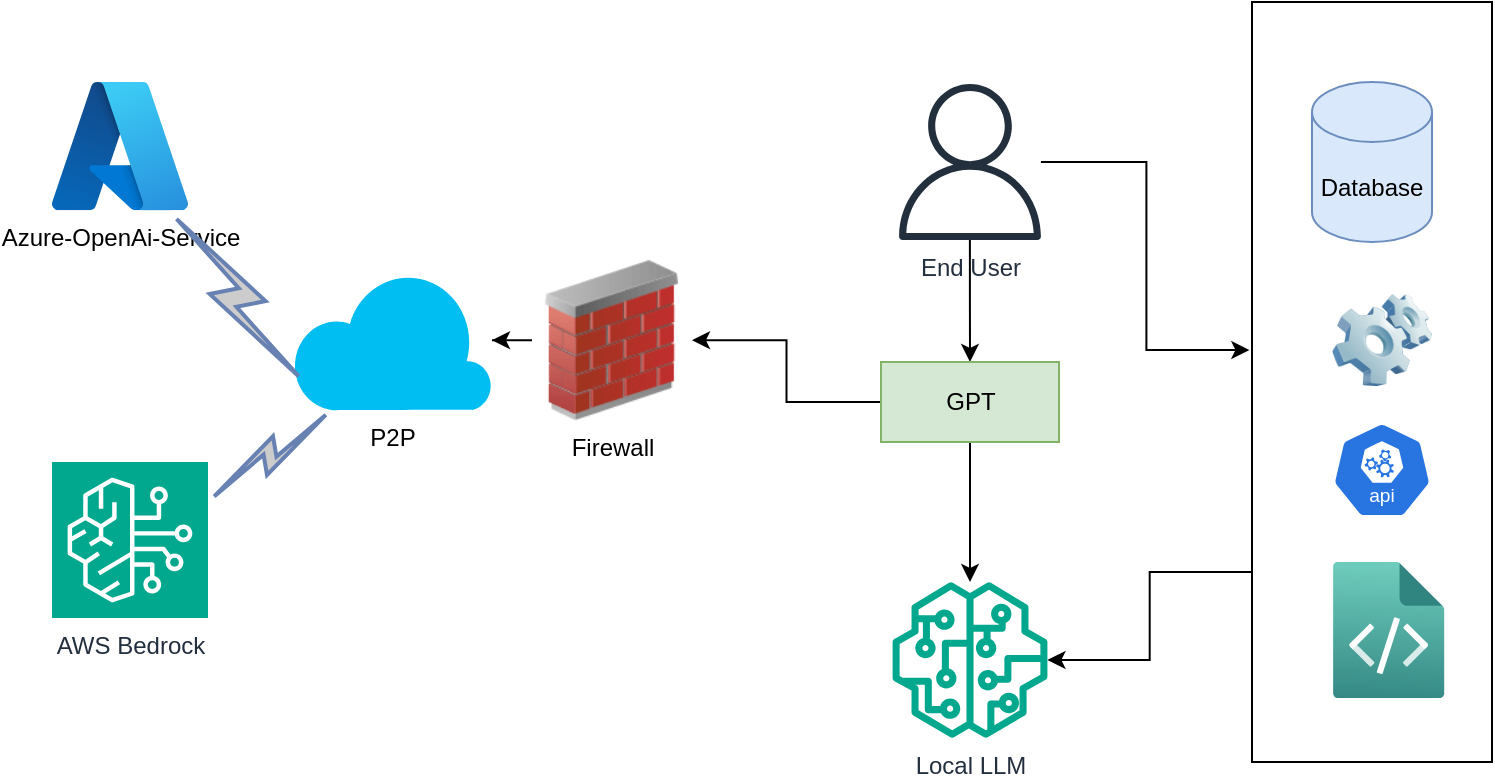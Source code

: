 <mxfile version="28.2.1">
  <diagram name="Page-1" id="LJ3VMle6TrB_A5r01yn_">
    <mxGraphModel dx="786" dy="451" grid="1" gridSize="10" guides="1" tooltips="1" connect="1" arrows="1" fold="1" page="1" pageScale="1" pageWidth="850" pageHeight="1100" math="0" shadow="0">
      <root>
        <mxCell id="0" />
        <mxCell id="1" parent="0" />
        <mxCell id="vmmYQn0e2f4ze6wmCZxC-19" style="edgeStyle=orthogonalEdgeStyle;rounded=0;orthogonalLoop=1;jettySize=auto;html=1;exitX=0;exitY=0.75;exitDx=0;exitDy=0;" parent="1" source="vmmYQn0e2f4ze6wmCZxC-15" target="vmmYQn0e2f4ze6wmCZxC-5" edge="1">
          <mxGeometry relative="1" as="geometry" />
        </mxCell>
        <mxCell id="vmmYQn0e2f4ze6wmCZxC-15" value="" style="whiteSpace=wrap;html=1;fillColor=none;" parent="1" vertex="1">
          <mxGeometry x="660" y="10" width="120" height="380" as="geometry" />
        </mxCell>
        <mxCell id="vmmYQn0e2f4ze6wmCZxC-2" value="P2P" style="verticalLabelPosition=bottom;html=1;verticalAlign=top;align=center;strokeColor=none;fillColor=#00BEF2;shape=mxgraph.azure.cloud;" parent="1" vertex="1">
          <mxGeometry x="180" y="144.12" width="100" height="70" as="geometry" />
        </mxCell>
        <mxCell id="vmmYQn0e2f4ze6wmCZxC-3" value="Azure-OpenAi-Service" style="image;aspect=fixed;html=1;points=[];align=center;fontSize=12;image=img/lib/azure2/other/Azure_A.svg;" parent="1" vertex="1">
          <mxGeometry x="60" y="50" width="68" height="64.12" as="geometry" />
        </mxCell>
        <mxCell id="vmmYQn0e2f4ze6wmCZxC-4" value="AWS Bedrock" style="sketch=0;points=[[0,0,0],[0.25,0,0],[0.5,0,0],[0.75,0,0],[1,0,0],[0,1,0],[0.25,1,0],[0.5,1,0],[0.75,1,0],[1,1,0],[0,0.25,0],[0,0.5,0],[0,0.75,0],[1,0.25,0],[1,0.5,0],[1,0.75,0]];outlineConnect=0;fontColor=#232F3E;fillColor=#01A88D;strokeColor=#ffffff;dashed=0;verticalLabelPosition=bottom;verticalAlign=top;align=center;html=1;fontSize=12;fontStyle=0;aspect=fixed;shape=mxgraph.aws4.resourceIcon;resIcon=mxgraph.aws4.bedrock;" parent="1" vertex="1">
          <mxGeometry x="60" y="240" width="78" height="78" as="geometry" />
        </mxCell>
        <mxCell id="vmmYQn0e2f4ze6wmCZxC-5" value="Local LLM" style="sketch=0;outlineConnect=0;fontColor=#232F3E;gradientColor=none;fillColor=#01A88D;strokeColor=none;dashed=0;verticalLabelPosition=bottom;verticalAlign=top;align=center;html=1;fontSize=12;fontStyle=0;aspect=fixed;pointerEvents=1;shape=mxgraph.aws4.sagemaker_model;" parent="1" vertex="1">
          <mxGeometry x="480" y="300" width="78" height="78" as="geometry" />
        </mxCell>
        <mxCell id="vmmYQn0e2f4ze6wmCZxC-7" value="" style="aspect=fixed;sketch=0;html=1;dashed=0;whitespace=wrap;verticalLabelPosition=bottom;verticalAlign=top;fillColor=#2875E2;strokeColor=#ffffff;points=[[0.005,0.63,0],[0.1,0.2,0],[0.9,0.2,0],[0.5,0,0],[0.995,0.63,0],[0.72,0.99,0],[0.5,1,0],[0.28,0.99,0]];shape=mxgraph.kubernetes.icon2;kubernetesLabel=1;prIcon=api" parent="1" vertex="1">
          <mxGeometry x="700" y="220" width="50" height="48" as="geometry" />
        </mxCell>
        <mxCell id="vmmYQn0e2f4ze6wmCZxC-8" value="" style="image;aspect=fixed;html=1;points=[];align=center;fontSize=12;image=img/lib/azure2/other/App_Space_Component.svg;" parent="1" vertex="1">
          <mxGeometry x="700" y="290" width="56.68" height="68" as="geometry" />
        </mxCell>
        <mxCell id="vmmYQn0e2f4ze6wmCZxC-9" value="" style="image;html=1;image=img/lib/clip_art/computers/Software_128x128.png" parent="1" vertex="1">
          <mxGeometry x="700" y="154.12" width="50" height="50" as="geometry" />
        </mxCell>
        <mxCell id="VepgXHWQ_-sm7wlIEAmU-2" style="edgeStyle=orthogonalEdgeStyle;rounded=0;orthogonalLoop=1;jettySize=auto;html=1;entryX=0.5;entryY=0;entryDx=0;entryDy=0;" edge="1" parent="1" source="vmmYQn0e2f4ze6wmCZxC-10" target="VepgXHWQ_-sm7wlIEAmU-1">
          <mxGeometry relative="1" as="geometry" />
        </mxCell>
        <mxCell id="vmmYQn0e2f4ze6wmCZxC-10" value="End User" style="sketch=0;outlineConnect=0;fontColor=#232F3E;gradientColor=none;fillColor=#232F3D;strokeColor=none;dashed=0;verticalLabelPosition=bottom;verticalAlign=top;align=center;html=1;fontSize=12;fontStyle=0;aspect=fixed;pointerEvents=1;shape=mxgraph.aws4.user;" parent="1" vertex="1">
          <mxGeometry x="480" y="51" width="78" height="78" as="geometry" />
        </mxCell>
        <mxCell id="VepgXHWQ_-sm7wlIEAmU-5" style="edgeStyle=orthogonalEdgeStyle;rounded=0;orthogonalLoop=1;jettySize=auto;html=1;exitX=0;exitY=0.5;exitDx=0;exitDy=0;" edge="1" parent="1" source="vmmYQn0e2f4ze6wmCZxC-11" target="vmmYQn0e2f4ze6wmCZxC-2">
          <mxGeometry relative="1" as="geometry" />
        </mxCell>
        <mxCell id="vmmYQn0e2f4ze6wmCZxC-11" value="Firewall" style="image;html=1;image=img/lib/clip_art/networking/Firewall_02_128x128.png" parent="1" vertex="1">
          <mxGeometry x="300" y="139.12" width="80" height="80" as="geometry" />
        </mxCell>
        <mxCell id="vmmYQn0e2f4ze6wmCZxC-12" value="Database" style="shape=cylinder3;whiteSpace=wrap;html=1;boundedLbl=1;backgroundOutline=1;size=15;fillColor=#dae8fc;strokeColor=#6c8ebf;" parent="1" vertex="1">
          <mxGeometry x="690" y="50" width="60" height="80" as="geometry" />
        </mxCell>
        <mxCell id="vmmYQn0e2f4ze6wmCZxC-13" value="" style="html=1;outlineConnect=0;fillColor=#CCCCCC;strokeColor=#6881B3;gradientColor=none;gradientDirection=north;strokeWidth=2;shape=mxgraph.networks.comm_link_edge;html=1;rounded=0;exitX=0.067;exitY=0.819;exitDx=0;exitDy=0;exitPerimeter=0;" parent="1" source="vmmYQn0e2f4ze6wmCZxC-2" target="vmmYQn0e2f4ze6wmCZxC-3" edge="1">
          <mxGeometry width="100" height="100" relative="1" as="geometry">
            <mxPoint x="60" y="236" as="sourcePoint" />
            <mxPoint x="160" y="136" as="targetPoint" />
          </mxGeometry>
        </mxCell>
        <mxCell id="vmmYQn0e2f4ze6wmCZxC-14" value="" style="html=1;outlineConnect=0;fillColor=#CCCCCC;strokeColor=#6881B3;gradientColor=none;gradientDirection=north;strokeWidth=2;shape=mxgraph.networks.comm_link_edge;html=1;rounded=0;entryX=0.2;entryY=1;entryDx=0;entryDy=0;entryPerimeter=0;exitX=1;exitY=0.25;exitDx=0;exitDy=0;exitPerimeter=0;" parent="1" source="vmmYQn0e2f4ze6wmCZxC-4" target="vmmYQn0e2f4ze6wmCZxC-2" edge="1">
          <mxGeometry width="100" height="100" relative="1" as="geometry">
            <mxPoint x="190" y="366" as="sourcePoint" />
            <mxPoint x="290" y="266" as="targetPoint" />
          </mxGeometry>
        </mxCell>
        <mxCell id="vmmYQn0e2f4ze6wmCZxC-18" style="edgeStyle=orthogonalEdgeStyle;rounded=0;orthogonalLoop=1;jettySize=auto;html=1;entryX=-0.011;entryY=0.458;entryDx=0;entryDy=0;entryPerimeter=0;" parent="1" source="vmmYQn0e2f4ze6wmCZxC-10" target="vmmYQn0e2f4ze6wmCZxC-15" edge="1">
          <mxGeometry relative="1" as="geometry" />
        </mxCell>
        <mxCell id="VepgXHWQ_-sm7wlIEAmU-3" style="edgeStyle=orthogonalEdgeStyle;rounded=0;orthogonalLoop=1;jettySize=auto;html=1;" edge="1" parent="1" source="VepgXHWQ_-sm7wlIEAmU-1" target="vmmYQn0e2f4ze6wmCZxC-5">
          <mxGeometry relative="1" as="geometry" />
        </mxCell>
        <mxCell id="VepgXHWQ_-sm7wlIEAmU-4" style="edgeStyle=orthogonalEdgeStyle;rounded=0;orthogonalLoop=1;jettySize=auto;html=1;entryX=1;entryY=0.5;entryDx=0;entryDy=0;" edge="1" parent="1" source="VepgXHWQ_-sm7wlIEAmU-1" target="vmmYQn0e2f4ze6wmCZxC-11">
          <mxGeometry relative="1" as="geometry" />
        </mxCell>
        <mxCell id="VepgXHWQ_-sm7wlIEAmU-1" value="GPT" style="whiteSpace=wrap;html=1;fillColor=#d5e8d4;strokeColor=#82b366;" vertex="1" parent="1">
          <mxGeometry x="474.5" y="190" width="89" height="40" as="geometry" />
        </mxCell>
      </root>
    </mxGraphModel>
  </diagram>
</mxfile>
